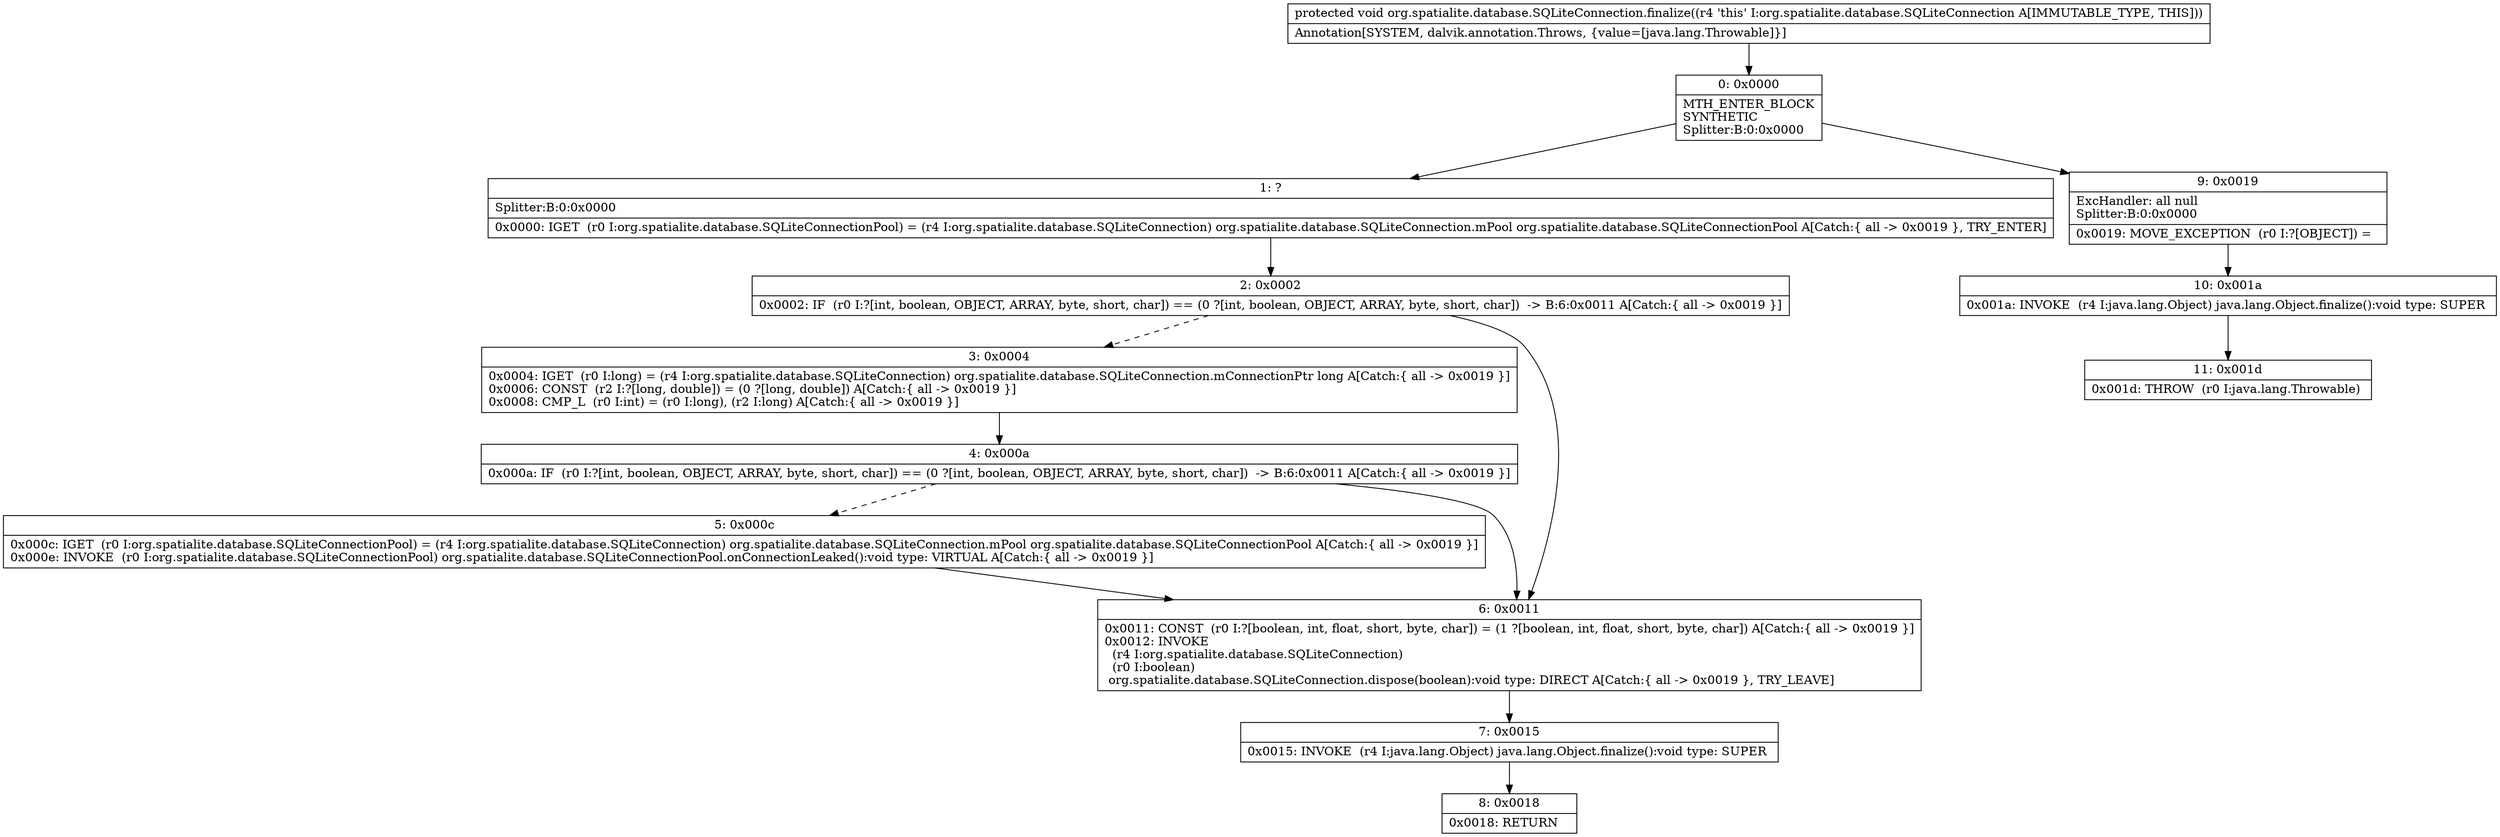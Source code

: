 digraph "CFG fororg.spatialite.database.SQLiteConnection.finalize()V" {
Node_0 [shape=record,label="{0\:\ 0x0000|MTH_ENTER_BLOCK\lSYNTHETIC\lSplitter:B:0:0x0000\l}"];
Node_1 [shape=record,label="{1\:\ ?|Splitter:B:0:0x0000\l|0x0000: IGET  (r0 I:org.spatialite.database.SQLiteConnectionPool) = (r4 I:org.spatialite.database.SQLiteConnection) org.spatialite.database.SQLiteConnection.mPool org.spatialite.database.SQLiteConnectionPool A[Catch:\{ all \-\> 0x0019 \}, TRY_ENTER]\l}"];
Node_2 [shape=record,label="{2\:\ 0x0002|0x0002: IF  (r0 I:?[int, boolean, OBJECT, ARRAY, byte, short, char]) == (0 ?[int, boolean, OBJECT, ARRAY, byte, short, char])  \-\> B:6:0x0011 A[Catch:\{ all \-\> 0x0019 \}]\l}"];
Node_3 [shape=record,label="{3\:\ 0x0004|0x0004: IGET  (r0 I:long) = (r4 I:org.spatialite.database.SQLiteConnection) org.spatialite.database.SQLiteConnection.mConnectionPtr long A[Catch:\{ all \-\> 0x0019 \}]\l0x0006: CONST  (r2 I:?[long, double]) = (0 ?[long, double]) A[Catch:\{ all \-\> 0x0019 \}]\l0x0008: CMP_L  (r0 I:int) = (r0 I:long), (r2 I:long) A[Catch:\{ all \-\> 0x0019 \}]\l}"];
Node_4 [shape=record,label="{4\:\ 0x000a|0x000a: IF  (r0 I:?[int, boolean, OBJECT, ARRAY, byte, short, char]) == (0 ?[int, boolean, OBJECT, ARRAY, byte, short, char])  \-\> B:6:0x0011 A[Catch:\{ all \-\> 0x0019 \}]\l}"];
Node_5 [shape=record,label="{5\:\ 0x000c|0x000c: IGET  (r0 I:org.spatialite.database.SQLiteConnectionPool) = (r4 I:org.spatialite.database.SQLiteConnection) org.spatialite.database.SQLiteConnection.mPool org.spatialite.database.SQLiteConnectionPool A[Catch:\{ all \-\> 0x0019 \}]\l0x000e: INVOKE  (r0 I:org.spatialite.database.SQLiteConnectionPool) org.spatialite.database.SQLiteConnectionPool.onConnectionLeaked():void type: VIRTUAL A[Catch:\{ all \-\> 0x0019 \}]\l}"];
Node_6 [shape=record,label="{6\:\ 0x0011|0x0011: CONST  (r0 I:?[boolean, int, float, short, byte, char]) = (1 ?[boolean, int, float, short, byte, char]) A[Catch:\{ all \-\> 0x0019 \}]\l0x0012: INVOKE  \l  (r4 I:org.spatialite.database.SQLiteConnection)\l  (r0 I:boolean)\l org.spatialite.database.SQLiteConnection.dispose(boolean):void type: DIRECT A[Catch:\{ all \-\> 0x0019 \}, TRY_LEAVE]\l}"];
Node_7 [shape=record,label="{7\:\ 0x0015|0x0015: INVOKE  (r4 I:java.lang.Object) java.lang.Object.finalize():void type: SUPER \l}"];
Node_8 [shape=record,label="{8\:\ 0x0018|0x0018: RETURN   \l}"];
Node_9 [shape=record,label="{9\:\ 0x0019|ExcHandler: all null\lSplitter:B:0:0x0000\l|0x0019: MOVE_EXCEPTION  (r0 I:?[OBJECT]) =  \l}"];
Node_10 [shape=record,label="{10\:\ 0x001a|0x001a: INVOKE  (r4 I:java.lang.Object) java.lang.Object.finalize():void type: SUPER \l}"];
Node_11 [shape=record,label="{11\:\ 0x001d|0x001d: THROW  (r0 I:java.lang.Throwable) \l}"];
MethodNode[shape=record,label="{protected void org.spatialite.database.SQLiteConnection.finalize((r4 'this' I:org.spatialite.database.SQLiteConnection A[IMMUTABLE_TYPE, THIS]))  | Annotation[SYSTEM, dalvik.annotation.Throws, \{value=[java.lang.Throwable]\}]\l}"];
MethodNode -> Node_0;
Node_0 -> Node_1;
Node_0 -> Node_9;
Node_1 -> Node_2;
Node_2 -> Node_3[style=dashed];
Node_2 -> Node_6;
Node_3 -> Node_4;
Node_4 -> Node_5[style=dashed];
Node_4 -> Node_6;
Node_5 -> Node_6;
Node_6 -> Node_7;
Node_7 -> Node_8;
Node_9 -> Node_10;
Node_10 -> Node_11;
}

